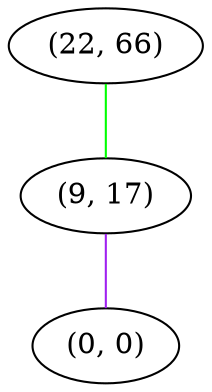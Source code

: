 graph "" {
"(22, 66)";
"(9, 17)";
"(0, 0)";
"(22, 66)" -- "(9, 17)"  [color=green, key=0, weight=2];
"(9, 17)" -- "(0, 0)"  [color=purple, key=0, weight=4];
}
